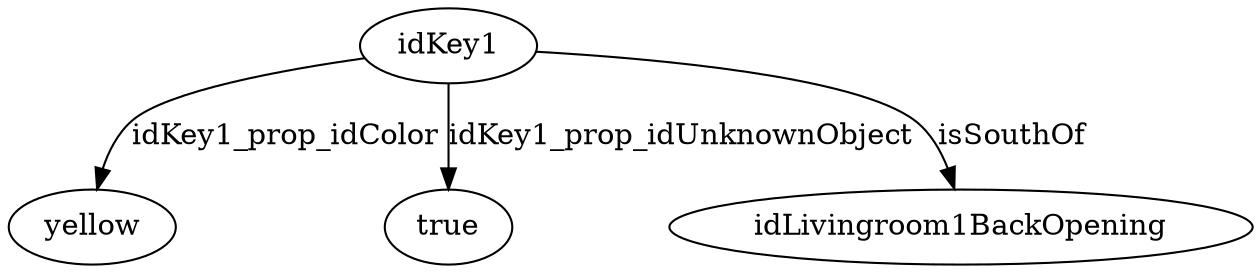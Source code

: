 strict digraph  {
idKey1 [node_type=entity_node, root=root];
yellow;
true;
idLivingroom1BackOpening;
idKey1 -> yellow  [edge_type=property, label=idKey1_prop_idColor];
idKey1 -> true  [edge_type=property, label=idKey1_prop_idUnknownObject];
idKey1 -> idLivingroom1BackOpening  [edge_type=relationship, label=isSouthOf];
}
